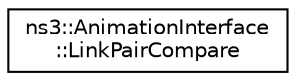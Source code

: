 digraph "Graphical Class Hierarchy"
{
 // LATEX_PDF_SIZE
  edge [fontname="Helvetica",fontsize="10",labelfontname="Helvetica",labelfontsize="10"];
  node [fontname="Helvetica",fontsize="10",shape=record];
  rankdir="LR";
  Node0 [label="ns3::AnimationInterface\l::LinkPairCompare",height=0.2,width=0.4,color="black", fillcolor="white", style="filled",URL="$structns3_1_1_animation_interface_1_1_link_pair_compare.html",tooltip="LinkPairCompare structure."];
}
